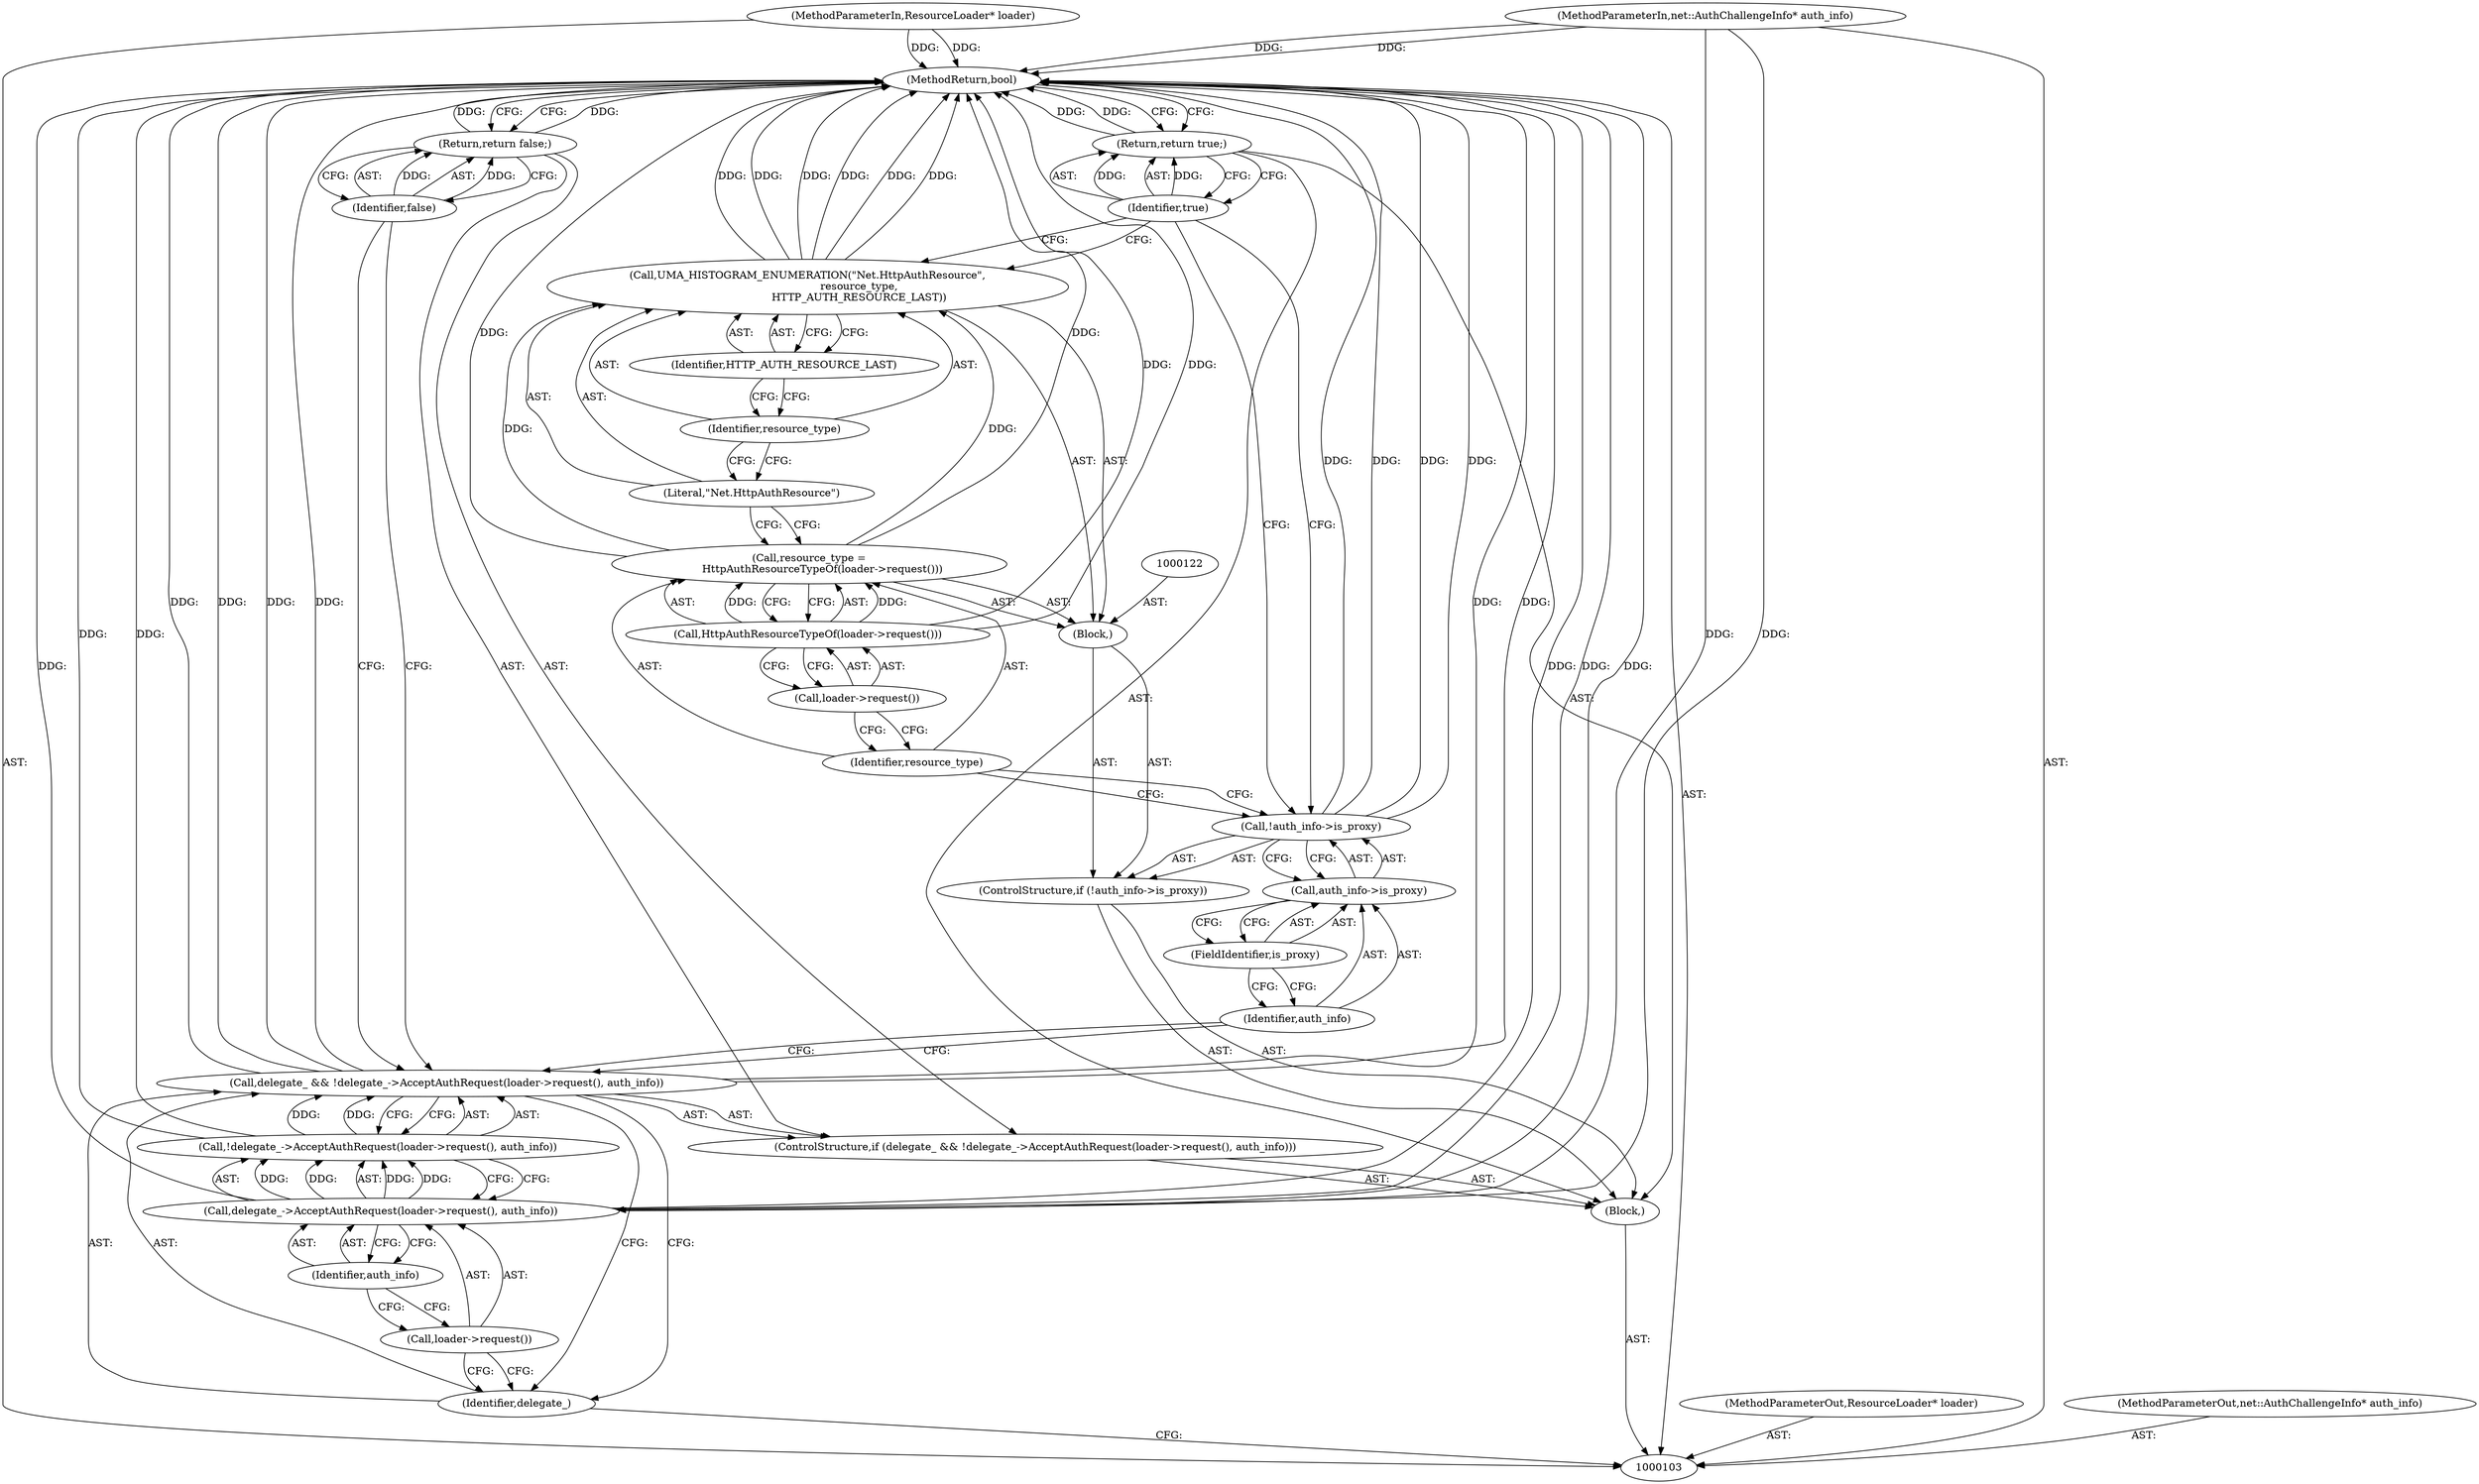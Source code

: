 digraph "0_Chrome_28aaa72a03df96fa1934876b0efbbc7e6b4b38af" {
"1000133" [label="(MethodReturn,bool)"];
"1000128" [label="(Literal,\"Net.HttpAuthResource\")"];
"1000127" [label="(Call,UMA_HISTOGRAM_ENUMERATION(\"Net.HttpAuthResource\",\n                               resource_type,\n                               HTTP_AUTH_RESOURCE_LAST))"];
"1000129" [label="(Identifier,resource_type)"];
"1000130" [label="(Identifier,HTTP_AUTH_RESOURCE_LAST)"];
"1000132" [label="(Identifier,true)"];
"1000131" [label="(Return,return true;)"];
"1000104" [label="(MethodParameterIn,ResourceLoader* loader)"];
"1000179" [label="(MethodParameterOut,ResourceLoader* loader)"];
"1000106" [label="(Block,)"];
"1000105" [label="(MethodParameterIn,net::AuthChallengeInfo* auth_info)"];
"1000180" [label="(MethodParameterOut,net::AuthChallengeInfo* auth_info)"];
"1000110" [label="(Call,!delegate_->AcceptAuthRequest(loader->request(), auth_info))"];
"1000107" [label="(ControlStructure,if (delegate_ && !delegate_->AcceptAuthRequest(loader->request(), auth_info)))"];
"1000111" [label="(Call,delegate_->AcceptAuthRequest(loader->request(), auth_info))"];
"1000112" [label="(Call,loader->request())"];
"1000108" [label="(Call,delegate_ && !delegate_->AcceptAuthRequest(loader->request(), auth_info))"];
"1000109" [label="(Identifier,delegate_)"];
"1000113" [label="(Identifier,auth_info)"];
"1000115" [label="(Identifier,false)"];
"1000114" [label="(Return,return false;)"];
"1000120" [label="(FieldIdentifier,is_proxy)"];
"1000116" [label="(ControlStructure,if (!auth_info->is_proxy))"];
"1000117" [label="(Call,!auth_info->is_proxy)"];
"1000118" [label="(Call,auth_info->is_proxy)"];
"1000119" [label="(Identifier,auth_info)"];
"1000123" [label="(Call,resource_type =\n        HttpAuthResourceTypeOf(loader->request()))"];
"1000124" [label="(Identifier,resource_type)"];
"1000121" [label="(Block,)"];
"1000126" [label="(Call,loader->request())"];
"1000125" [label="(Call,HttpAuthResourceTypeOf(loader->request()))"];
"1000133" -> "1000103"  [label="AST: "];
"1000133" -> "1000114"  [label="CFG: "];
"1000133" -> "1000131"  [label="CFG: "];
"1000117" -> "1000133"  [label="DDG: "];
"1000117" -> "1000133"  [label="DDG: "];
"1000123" -> "1000133"  [label="DDG: "];
"1000108" -> "1000133"  [label="DDG: "];
"1000108" -> "1000133"  [label="DDG: "];
"1000108" -> "1000133"  [label="DDG: "];
"1000104" -> "1000133"  [label="DDG: "];
"1000105" -> "1000133"  [label="DDG: "];
"1000127" -> "1000133"  [label="DDG: "];
"1000127" -> "1000133"  [label="DDG: "];
"1000127" -> "1000133"  [label="DDG: "];
"1000111" -> "1000133"  [label="DDG: "];
"1000111" -> "1000133"  [label="DDG: "];
"1000110" -> "1000133"  [label="DDG: "];
"1000125" -> "1000133"  [label="DDG: "];
"1000131" -> "1000133"  [label="DDG: "];
"1000114" -> "1000133"  [label="DDG: "];
"1000128" -> "1000127"  [label="AST: "];
"1000128" -> "1000123"  [label="CFG: "];
"1000129" -> "1000128"  [label="CFG: "];
"1000127" -> "1000121"  [label="AST: "];
"1000127" -> "1000130"  [label="CFG: "];
"1000128" -> "1000127"  [label="AST: "];
"1000129" -> "1000127"  [label="AST: "];
"1000130" -> "1000127"  [label="AST: "];
"1000132" -> "1000127"  [label="CFG: "];
"1000127" -> "1000133"  [label="DDG: "];
"1000127" -> "1000133"  [label="DDG: "];
"1000127" -> "1000133"  [label="DDG: "];
"1000123" -> "1000127"  [label="DDG: "];
"1000129" -> "1000127"  [label="AST: "];
"1000129" -> "1000128"  [label="CFG: "];
"1000130" -> "1000129"  [label="CFG: "];
"1000130" -> "1000127"  [label="AST: "];
"1000130" -> "1000129"  [label="CFG: "];
"1000127" -> "1000130"  [label="CFG: "];
"1000132" -> "1000131"  [label="AST: "];
"1000132" -> "1000127"  [label="CFG: "];
"1000132" -> "1000117"  [label="CFG: "];
"1000131" -> "1000132"  [label="CFG: "];
"1000132" -> "1000131"  [label="DDG: "];
"1000131" -> "1000106"  [label="AST: "];
"1000131" -> "1000132"  [label="CFG: "];
"1000132" -> "1000131"  [label="AST: "];
"1000133" -> "1000131"  [label="CFG: "];
"1000131" -> "1000133"  [label="DDG: "];
"1000132" -> "1000131"  [label="DDG: "];
"1000104" -> "1000103"  [label="AST: "];
"1000104" -> "1000133"  [label="DDG: "];
"1000179" -> "1000103"  [label="AST: "];
"1000106" -> "1000103"  [label="AST: "];
"1000107" -> "1000106"  [label="AST: "];
"1000116" -> "1000106"  [label="AST: "];
"1000131" -> "1000106"  [label="AST: "];
"1000105" -> "1000103"  [label="AST: "];
"1000105" -> "1000133"  [label="DDG: "];
"1000105" -> "1000111"  [label="DDG: "];
"1000180" -> "1000103"  [label="AST: "];
"1000110" -> "1000108"  [label="AST: "];
"1000110" -> "1000111"  [label="CFG: "];
"1000111" -> "1000110"  [label="AST: "];
"1000108" -> "1000110"  [label="CFG: "];
"1000110" -> "1000133"  [label="DDG: "];
"1000110" -> "1000108"  [label="DDG: "];
"1000111" -> "1000110"  [label="DDG: "];
"1000111" -> "1000110"  [label="DDG: "];
"1000107" -> "1000106"  [label="AST: "];
"1000108" -> "1000107"  [label="AST: "];
"1000114" -> "1000107"  [label="AST: "];
"1000111" -> "1000110"  [label="AST: "];
"1000111" -> "1000113"  [label="CFG: "];
"1000112" -> "1000111"  [label="AST: "];
"1000113" -> "1000111"  [label="AST: "];
"1000110" -> "1000111"  [label="CFG: "];
"1000111" -> "1000133"  [label="DDG: "];
"1000111" -> "1000133"  [label="DDG: "];
"1000111" -> "1000110"  [label="DDG: "];
"1000111" -> "1000110"  [label="DDG: "];
"1000105" -> "1000111"  [label="DDG: "];
"1000112" -> "1000111"  [label="AST: "];
"1000112" -> "1000109"  [label="CFG: "];
"1000113" -> "1000112"  [label="CFG: "];
"1000108" -> "1000107"  [label="AST: "];
"1000108" -> "1000109"  [label="CFG: "];
"1000108" -> "1000110"  [label="CFG: "];
"1000109" -> "1000108"  [label="AST: "];
"1000110" -> "1000108"  [label="AST: "];
"1000115" -> "1000108"  [label="CFG: "];
"1000119" -> "1000108"  [label="CFG: "];
"1000108" -> "1000133"  [label="DDG: "];
"1000108" -> "1000133"  [label="DDG: "];
"1000108" -> "1000133"  [label="DDG: "];
"1000110" -> "1000108"  [label="DDG: "];
"1000109" -> "1000108"  [label="AST: "];
"1000109" -> "1000103"  [label="CFG: "];
"1000112" -> "1000109"  [label="CFG: "];
"1000108" -> "1000109"  [label="CFG: "];
"1000113" -> "1000111"  [label="AST: "];
"1000113" -> "1000112"  [label="CFG: "];
"1000111" -> "1000113"  [label="CFG: "];
"1000115" -> "1000114"  [label="AST: "];
"1000115" -> "1000108"  [label="CFG: "];
"1000114" -> "1000115"  [label="CFG: "];
"1000115" -> "1000114"  [label="DDG: "];
"1000114" -> "1000107"  [label="AST: "];
"1000114" -> "1000115"  [label="CFG: "];
"1000115" -> "1000114"  [label="AST: "];
"1000133" -> "1000114"  [label="CFG: "];
"1000114" -> "1000133"  [label="DDG: "];
"1000115" -> "1000114"  [label="DDG: "];
"1000120" -> "1000118"  [label="AST: "];
"1000120" -> "1000119"  [label="CFG: "];
"1000118" -> "1000120"  [label="CFG: "];
"1000116" -> "1000106"  [label="AST: "];
"1000117" -> "1000116"  [label="AST: "];
"1000121" -> "1000116"  [label="AST: "];
"1000117" -> "1000116"  [label="AST: "];
"1000117" -> "1000118"  [label="CFG: "];
"1000118" -> "1000117"  [label="AST: "];
"1000124" -> "1000117"  [label="CFG: "];
"1000132" -> "1000117"  [label="CFG: "];
"1000117" -> "1000133"  [label="DDG: "];
"1000117" -> "1000133"  [label="DDG: "];
"1000118" -> "1000117"  [label="AST: "];
"1000118" -> "1000120"  [label="CFG: "];
"1000119" -> "1000118"  [label="AST: "];
"1000120" -> "1000118"  [label="AST: "];
"1000117" -> "1000118"  [label="CFG: "];
"1000119" -> "1000118"  [label="AST: "];
"1000119" -> "1000108"  [label="CFG: "];
"1000120" -> "1000119"  [label="CFG: "];
"1000123" -> "1000121"  [label="AST: "];
"1000123" -> "1000125"  [label="CFG: "];
"1000124" -> "1000123"  [label="AST: "];
"1000125" -> "1000123"  [label="AST: "];
"1000128" -> "1000123"  [label="CFG: "];
"1000123" -> "1000133"  [label="DDG: "];
"1000125" -> "1000123"  [label="DDG: "];
"1000123" -> "1000127"  [label="DDG: "];
"1000124" -> "1000123"  [label="AST: "];
"1000124" -> "1000117"  [label="CFG: "];
"1000126" -> "1000124"  [label="CFG: "];
"1000121" -> "1000116"  [label="AST: "];
"1000122" -> "1000121"  [label="AST: "];
"1000123" -> "1000121"  [label="AST: "];
"1000127" -> "1000121"  [label="AST: "];
"1000126" -> "1000125"  [label="AST: "];
"1000126" -> "1000124"  [label="CFG: "];
"1000125" -> "1000126"  [label="CFG: "];
"1000125" -> "1000123"  [label="AST: "];
"1000125" -> "1000126"  [label="CFG: "];
"1000126" -> "1000125"  [label="AST: "];
"1000123" -> "1000125"  [label="CFG: "];
"1000125" -> "1000133"  [label="DDG: "];
"1000125" -> "1000123"  [label="DDG: "];
}
